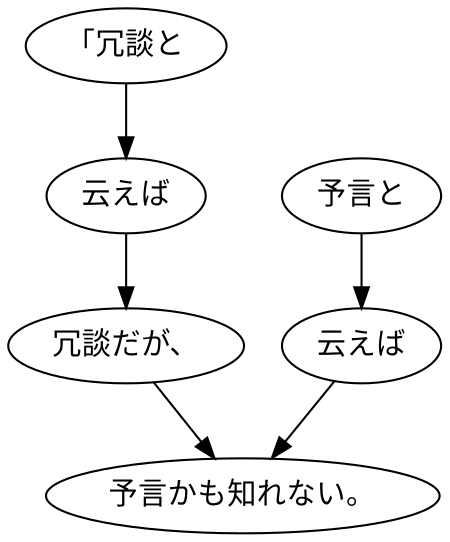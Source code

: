 digraph graph8644 {
	node0 [label="「冗談と"];
	node1 [label="云えば"];
	node2 [label="冗談だが、"];
	node3 [label="予言と"];
	node4 [label="云えば"];
	node5 [label="予言かも知れない。"];
	node0 -> node1;
	node1 -> node2;
	node2 -> node5;
	node3 -> node4;
	node4 -> node5;
}
